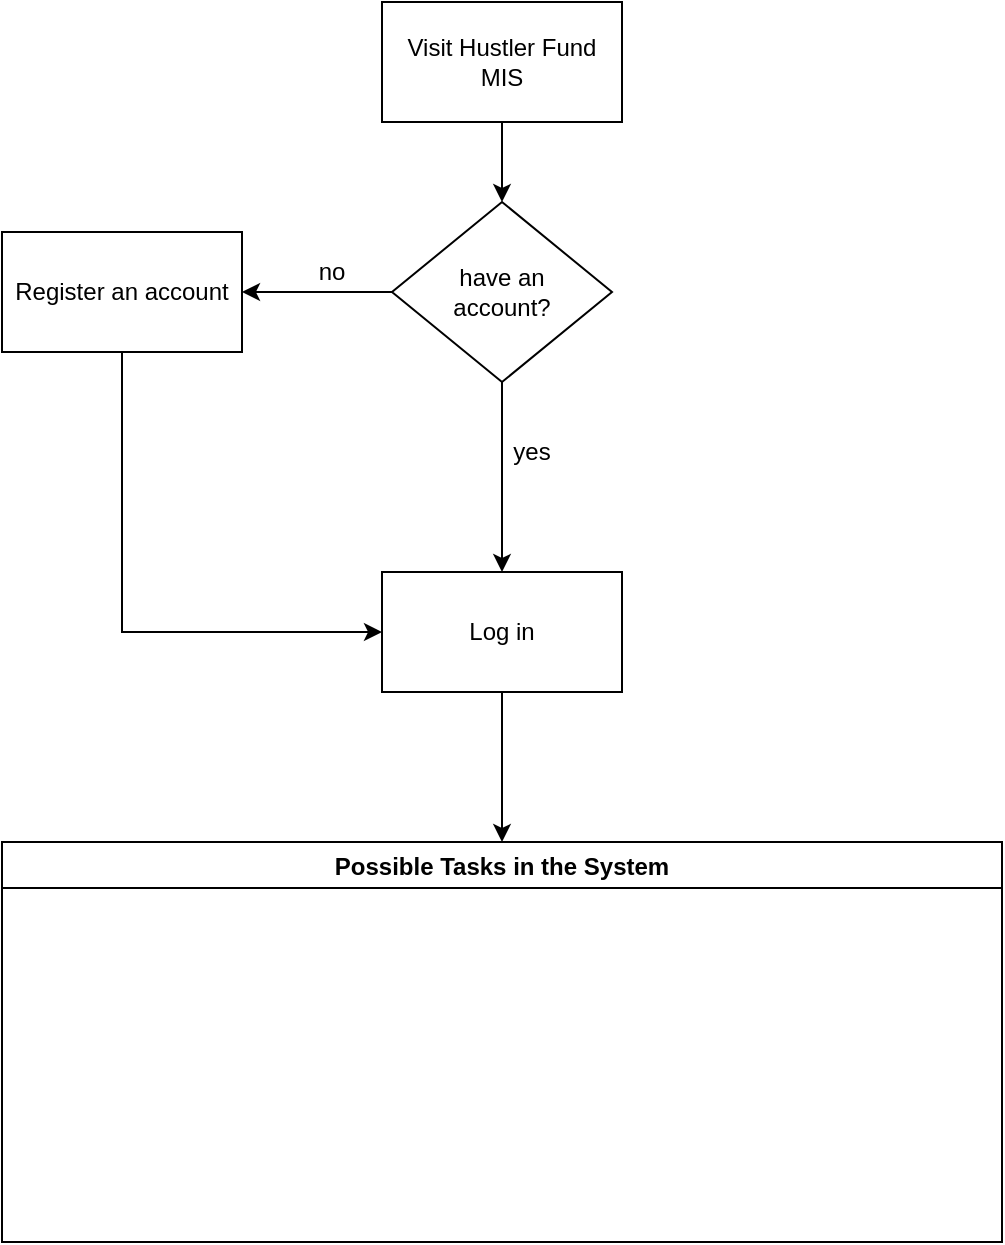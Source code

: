 <mxfile version="20.5.1" type="github">
  <diagram id="C5RBs43oDa-KdzZeNtuy" name="Page-1">
    <mxGraphModel dx="1038" dy="536" grid="1" gridSize="10" guides="1" tooltips="1" connect="1" arrows="1" fold="1" page="1" pageScale="1" pageWidth="827" pageHeight="1169" math="0" shadow="0">
      <root>
        <mxCell id="WIyWlLk6GJQsqaUBKTNV-0" />
        <mxCell id="WIyWlLk6GJQsqaUBKTNV-1" parent="WIyWlLk6GJQsqaUBKTNV-0" />
        <mxCell id="2E20e05wh0Ns_q2YyygR-3" value="" style="edgeStyle=orthogonalEdgeStyle;rounded=0;orthogonalLoop=1;jettySize=auto;html=1;" edge="1" parent="WIyWlLk6GJQsqaUBKTNV-1" source="2E20e05wh0Ns_q2YyygR-1" target="2E20e05wh0Ns_q2YyygR-2">
          <mxGeometry relative="1" as="geometry" />
        </mxCell>
        <mxCell id="2E20e05wh0Ns_q2YyygR-1" value="Visit Hustler Fund MIS" style="rounded=0;whiteSpace=wrap;html=1;" vertex="1" parent="WIyWlLk6GJQsqaUBKTNV-1">
          <mxGeometry x="210" y="60" width="120" height="60" as="geometry" />
        </mxCell>
        <mxCell id="2E20e05wh0Ns_q2YyygR-5" value="" style="edgeStyle=orthogonalEdgeStyle;rounded=0;orthogonalLoop=1;jettySize=auto;html=1;" edge="1" parent="WIyWlLk6GJQsqaUBKTNV-1" source="2E20e05wh0Ns_q2YyygR-2" target="2E20e05wh0Ns_q2YyygR-4">
          <mxGeometry relative="1" as="geometry" />
        </mxCell>
        <mxCell id="2E20e05wh0Ns_q2YyygR-8" value="" style="edgeStyle=orthogonalEdgeStyle;rounded=0;orthogonalLoop=1;jettySize=auto;html=1;" edge="1" parent="WIyWlLk6GJQsqaUBKTNV-1" source="2E20e05wh0Ns_q2YyygR-2" target="2E20e05wh0Ns_q2YyygR-7">
          <mxGeometry relative="1" as="geometry" />
        </mxCell>
        <mxCell id="2E20e05wh0Ns_q2YyygR-2" value="&lt;div&gt;have an&lt;/div&gt;&lt;div&gt;account?&lt;/div&gt;" style="rhombus;whiteSpace=wrap;html=1;rounded=0;" vertex="1" parent="WIyWlLk6GJQsqaUBKTNV-1">
          <mxGeometry x="215" y="160" width="110" height="90" as="geometry" />
        </mxCell>
        <mxCell id="2E20e05wh0Ns_q2YyygR-15" value="" style="edgeStyle=orthogonalEdgeStyle;rounded=0;orthogonalLoop=1;jettySize=auto;html=1;entryX=0.5;entryY=0;entryDx=0;entryDy=0;" edge="1" parent="WIyWlLk6GJQsqaUBKTNV-1" source="2E20e05wh0Ns_q2YyygR-4" target="2E20e05wh0Ns_q2YyygR-13">
          <mxGeometry relative="1" as="geometry">
            <mxPoint x="270" y="485" as="targetPoint" />
          </mxGeometry>
        </mxCell>
        <mxCell id="2E20e05wh0Ns_q2YyygR-4" value="Log in" style="whiteSpace=wrap;html=1;rounded=0;" vertex="1" parent="WIyWlLk6GJQsqaUBKTNV-1">
          <mxGeometry x="210" y="345" width="120" height="60" as="geometry" />
        </mxCell>
        <mxCell id="2E20e05wh0Ns_q2YyygR-6" value="yes" style="text;html=1;strokeColor=none;fillColor=none;align=center;verticalAlign=middle;whiteSpace=wrap;rounded=0;" vertex="1" parent="WIyWlLk6GJQsqaUBKTNV-1">
          <mxGeometry x="255" y="270" width="60" height="30" as="geometry" />
        </mxCell>
        <mxCell id="2E20e05wh0Ns_q2YyygR-10" value="" style="edgeStyle=orthogonalEdgeStyle;rounded=0;orthogonalLoop=1;jettySize=auto;html=1;entryX=0;entryY=0.5;entryDx=0;entryDy=0;" edge="1" parent="WIyWlLk6GJQsqaUBKTNV-1" source="2E20e05wh0Ns_q2YyygR-7" target="2E20e05wh0Ns_q2YyygR-4">
          <mxGeometry relative="1" as="geometry">
            <mxPoint x="80" y="325" as="targetPoint" />
            <Array as="points">
              <mxPoint x="80" y="375" />
            </Array>
          </mxGeometry>
        </mxCell>
        <mxCell id="2E20e05wh0Ns_q2YyygR-7" value="Register an account" style="whiteSpace=wrap;html=1;rounded=0;" vertex="1" parent="WIyWlLk6GJQsqaUBKTNV-1">
          <mxGeometry x="20" y="175" width="120" height="60" as="geometry" />
        </mxCell>
        <mxCell id="2E20e05wh0Ns_q2YyygR-11" value="no" style="text;html=1;strokeColor=none;fillColor=none;align=center;verticalAlign=middle;whiteSpace=wrap;rounded=0;" vertex="1" parent="WIyWlLk6GJQsqaUBKTNV-1">
          <mxGeometry x="155" y="180" width="60" height="30" as="geometry" />
        </mxCell>
        <mxCell id="2E20e05wh0Ns_q2YyygR-13" value="Possible Tasks in the System" style="swimlane;" vertex="1" parent="WIyWlLk6GJQsqaUBKTNV-1">
          <mxGeometry x="20" y="480" width="500" height="200" as="geometry" />
        </mxCell>
      </root>
    </mxGraphModel>
  </diagram>
</mxfile>
